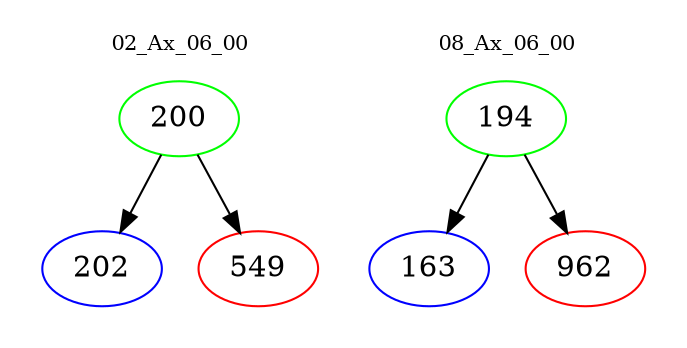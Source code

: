 digraph{
subgraph cluster_0 {
color = white
label = "02_Ax_06_00";
fontsize=10;
T0_200 [label="200", color="green"]
T0_200 -> T0_202 [color="black"]
T0_202 [label="202", color="blue"]
T0_200 -> T0_549 [color="black"]
T0_549 [label="549", color="red"]
}
subgraph cluster_1 {
color = white
label = "08_Ax_06_00";
fontsize=10;
T1_194 [label="194", color="green"]
T1_194 -> T1_163 [color="black"]
T1_163 [label="163", color="blue"]
T1_194 -> T1_962 [color="black"]
T1_962 [label="962", color="red"]
}
}
